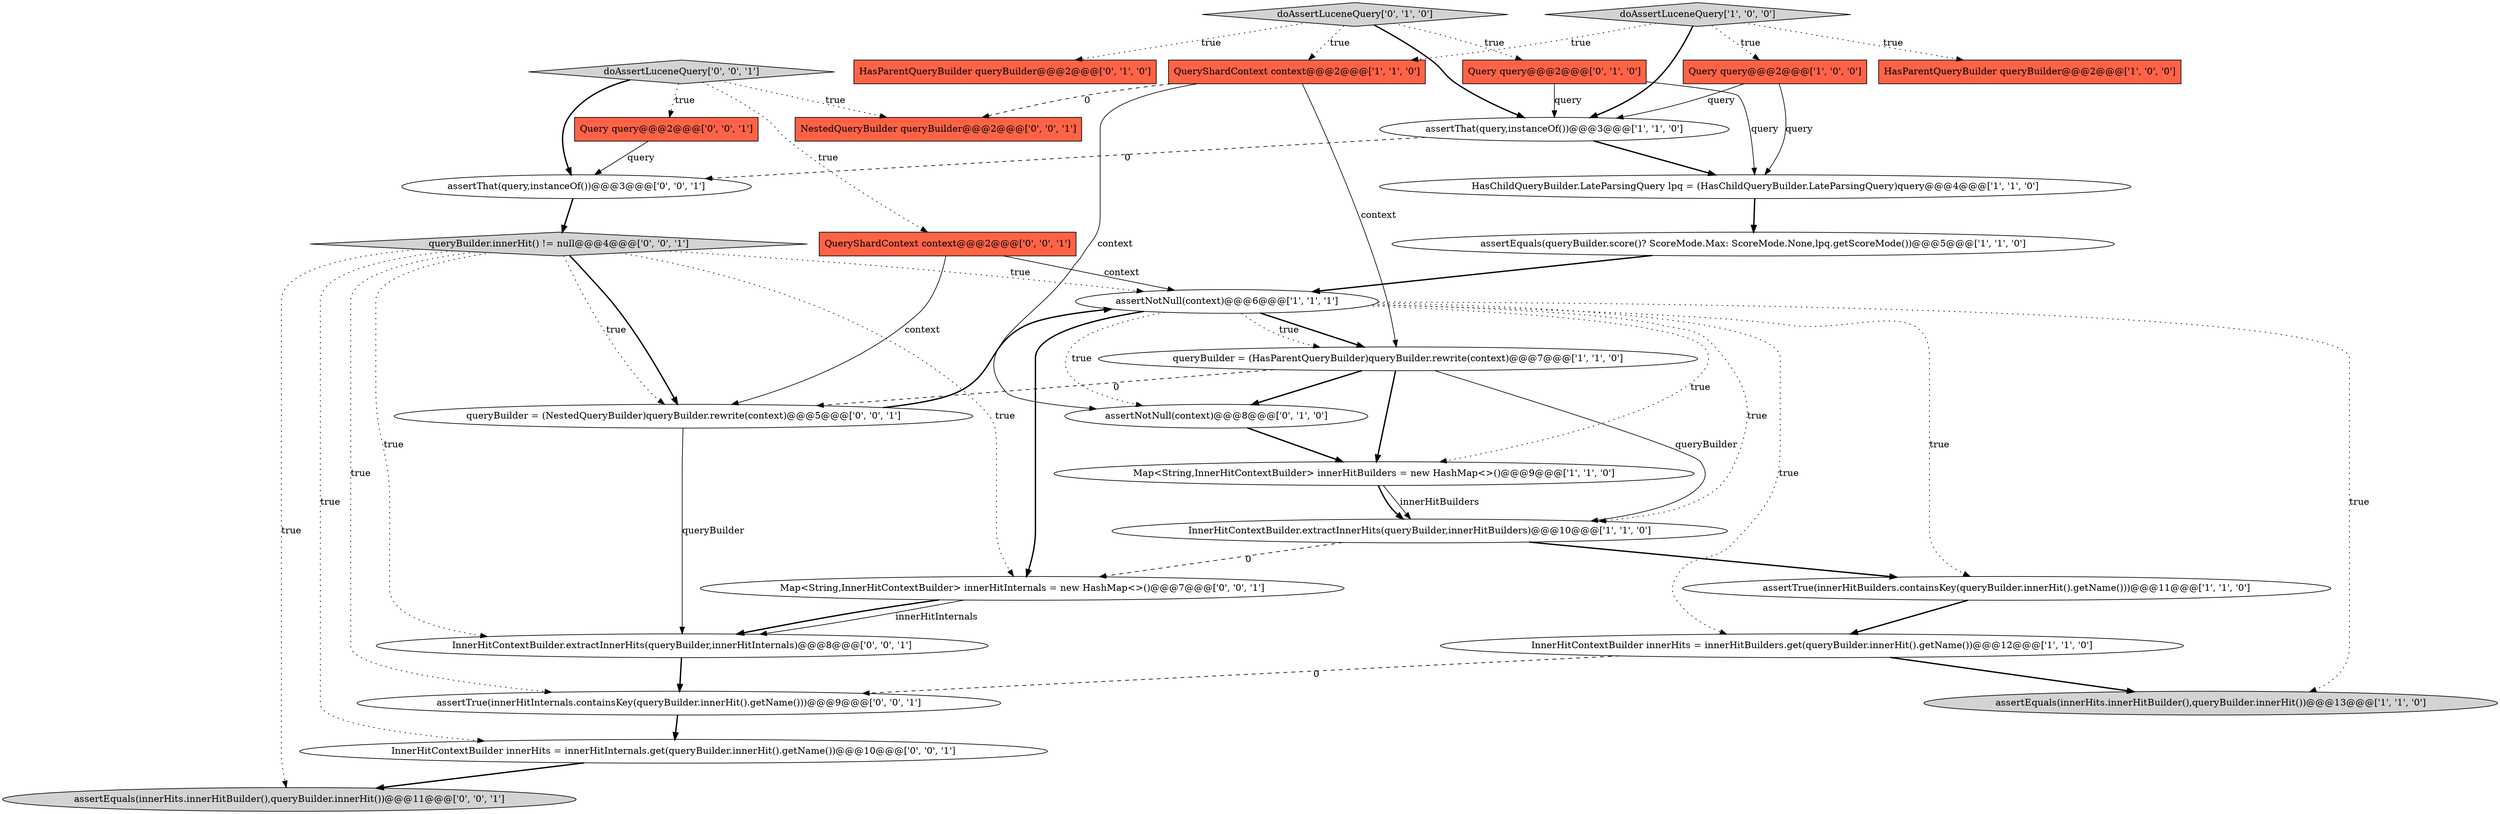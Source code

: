 digraph {
13 [style = filled, label = "InnerHitContextBuilder.extractInnerHits(queryBuilder,innerHitBuilders)@@@10@@@['1', '1', '0']", fillcolor = white, shape = ellipse image = "AAA0AAABBB1BBB"];
17 [style = filled, label = "doAssertLuceneQuery['0', '1', '0']", fillcolor = lightgray, shape = diamond image = "AAA0AAABBB2BBB"];
9 [style = filled, label = "HasChildQueryBuilder.LateParsingQuery lpq = (HasChildQueryBuilder.LateParsingQuery)query@@@4@@@['1', '1', '0']", fillcolor = white, shape = ellipse image = "AAA0AAABBB1BBB"];
16 [style = filled, label = "assertNotNull(context)@@@8@@@['0', '1', '0']", fillcolor = white, shape = ellipse image = "AAA1AAABBB2BBB"];
21 [style = filled, label = "doAssertLuceneQuery['0', '0', '1']", fillcolor = lightgray, shape = diamond image = "AAA0AAABBB3BBB"];
8 [style = filled, label = "assertEquals(queryBuilder.score()? ScoreMode.Max: ScoreMode.None,lpq.getScoreMode())@@@5@@@['1', '1', '0']", fillcolor = white, shape = ellipse image = "AAA0AAABBB1BBB"];
12 [style = filled, label = "assertEquals(innerHits.innerHitBuilder(),queryBuilder.innerHit())@@@13@@@['1', '1', '0']", fillcolor = lightgray, shape = ellipse image = "AAA0AAABBB1BBB"];
19 [style = filled, label = "QueryShardContext context@@@2@@@['0', '0', '1']", fillcolor = tomato, shape = box image = "AAA0AAABBB3BBB"];
4 [style = filled, label = "assertTrue(innerHitBuilders.containsKey(queryBuilder.innerHit().getName()))@@@11@@@['1', '1', '0']", fillcolor = white, shape = ellipse image = "AAA0AAABBB1BBB"];
5 [style = filled, label = "HasParentQueryBuilder queryBuilder@@@2@@@['1', '0', '0']", fillcolor = tomato, shape = box image = "AAA0AAABBB1BBB"];
1 [style = filled, label = "Query query@@@2@@@['1', '0', '0']", fillcolor = tomato, shape = box image = "AAA0AAABBB1BBB"];
14 [style = filled, label = "HasParentQueryBuilder queryBuilder@@@2@@@['0', '1', '0']", fillcolor = tomato, shape = box image = "AAA0AAABBB2BBB"];
22 [style = filled, label = "queryBuilder.innerHit() != null@@@4@@@['0', '0', '1']", fillcolor = lightgray, shape = diamond image = "AAA0AAABBB3BBB"];
20 [style = filled, label = "assertThat(query,instanceOf())@@@3@@@['0', '0', '1']", fillcolor = white, shape = ellipse image = "AAA0AAABBB3BBB"];
25 [style = filled, label = "Map<String,InnerHitContextBuilder> innerHitInternals = new HashMap<>()@@@7@@@['0', '0', '1']", fillcolor = white, shape = ellipse image = "AAA0AAABBB3BBB"];
23 [style = filled, label = "queryBuilder = (NestedQueryBuilder)queryBuilder.rewrite(context)@@@5@@@['0', '0', '1']", fillcolor = white, shape = ellipse image = "AAA0AAABBB3BBB"];
29 [style = filled, label = "InnerHitContextBuilder.extractInnerHits(queryBuilder,innerHitInternals)@@@8@@@['0', '0', '1']", fillcolor = white, shape = ellipse image = "AAA0AAABBB3BBB"];
27 [style = filled, label = "NestedQueryBuilder queryBuilder@@@2@@@['0', '0', '1']", fillcolor = tomato, shape = box image = "AAA0AAABBB3BBB"];
10 [style = filled, label = "queryBuilder = (HasParentQueryBuilder)queryBuilder.rewrite(context)@@@7@@@['1', '1', '0']", fillcolor = white, shape = ellipse image = "AAA0AAABBB1BBB"];
18 [style = filled, label = "Query query@@@2@@@['0', '0', '1']", fillcolor = tomato, shape = box image = "AAA0AAABBB3BBB"];
0 [style = filled, label = "Map<String,InnerHitContextBuilder> innerHitBuilders = new HashMap<>()@@@9@@@['1', '1', '0']", fillcolor = white, shape = ellipse image = "AAA0AAABBB1BBB"];
2 [style = filled, label = "assertThat(query,instanceOf())@@@3@@@['1', '1', '0']", fillcolor = white, shape = ellipse image = "AAA0AAABBB1BBB"];
3 [style = filled, label = "doAssertLuceneQuery['1', '0', '0']", fillcolor = lightgray, shape = diamond image = "AAA0AAABBB1BBB"];
28 [style = filled, label = "assertEquals(innerHits.innerHitBuilder(),queryBuilder.innerHit())@@@11@@@['0', '0', '1']", fillcolor = lightgray, shape = ellipse image = "AAA0AAABBB3BBB"];
15 [style = filled, label = "Query query@@@2@@@['0', '1', '0']", fillcolor = tomato, shape = box image = "AAA0AAABBB2BBB"];
26 [style = filled, label = "InnerHitContextBuilder innerHits = innerHitInternals.get(queryBuilder.innerHit().getName())@@@10@@@['0', '0', '1']", fillcolor = white, shape = ellipse image = "AAA0AAABBB3BBB"];
11 [style = filled, label = "InnerHitContextBuilder innerHits = innerHitBuilders.get(queryBuilder.innerHit().getName())@@@12@@@['1', '1', '0']", fillcolor = white, shape = ellipse image = "AAA0AAABBB1BBB"];
7 [style = filled, label = "assertNotNull(context)@@@6@@@['1', '1', '1']", fillcolor = white, shape = ellipse image = "AAA0AAABBB1BBB"];
6 [style = filled, label = "QueryShardContext context@@@2@@@['1', '1', '0']", fillcolor = tomato, shape = box image = "AAA0AAABBB1BBB"];
24 [style = filled, label = "assertTrue(innerHitInternals.containsKey(queryBuilder.innerHit().getName()))@@@9@@@['0', '0', '1']", fillcolor = white, shape = ellipse image = "AAA0AAABBB3BBB"];
10->16 [style = bold, label=""];
1->2 [style = solid, label="query"];
22->23 [style = dotted, label="true"];
25->29 [style = bold, label=""];
7->4 [style = dotted, label="true"];
1->9 [style = solid, label="query"];
17->14 [style = dotted, label="true"];
22->28 [style = dotted, label="true"];
11->12 [style = bold, label=""];
13->4 [style = bold, label=""];
23->29 [style = solid, label="queryBuilder"];
3->2 [style = bold, label=""];
7->10 [style = bold, label=""];
3->1 [style = dotted, label="true"];
21->18 [style = dotted, label="true"];
6->16 [style = solid, label="context"];
7->10 [style = dotted, label="true"];
4->11 [style = bold, label=""];
18->20 [style = solid, label="query"];
7->12 [style = dotted, label="true"];
2->20 [style = dashed, label="0"];
20->22 [style = bold, label=""];
15->9 [style = solid, label="query"];
19->7 [style = solid, label="context"];
16->0 [style = bold, label=""];
7->13 [style = dotted, label="true"];
0->13 [style = bold, label=""];
22->7 [style = dotted, label="true"];
10->13 [style = solid, label="queryBuilder"];
7->11 [style = dotted, label="true"];
6->10 [style = solid, label="context"];
22->29 [style = dotted, label="true"];
22->25 [style = dotted, label="true"];
2->9 [style = bold, label=""];
17->15 [style = dotted, label="true"];
19->23 [style = solid, label="context"];
21->20 [style = bold, label=""];
22->24 [style = dotted, label="true"];
13->25 [style = dashed, label="0"];
0->13 [style = solid, label="innerHitBuilders"];
3->6 [style = dotted, label="true"];
7->25 [style = bold, label=""];
21->19 [style = dotted, label="true"];
25->29 [style = solid, label="innerHitInternals"];
23->7 [style = bold, label=""];
26->28 [style = bold, label=""];
17->6 [style = dotted, label="true"];
21->27 [style = dotted, label="true"];
8->7 [style = bold, label=""];
7->0 [style = dotted, label="true"];
22->23 [style = bold, label=""];
9->8 [style = bold, label=""];
15->2 [style = solid, label="query"];
29->24 [style = bold, label=""];
6->27 [style = dashed, label="0"];
10->23 [style = dashed, label="0"];
3->5 [style = dotted, label="true"];
24->26 [style = bold, label=""];
7->16 [style = dotted, label="true"];
10->0 [style = bold, label=""];
11->24 [style = dashed, label="0"];
17->2 [style = bold, label=""];
22->26 [style = dotted, label="true"];
}
